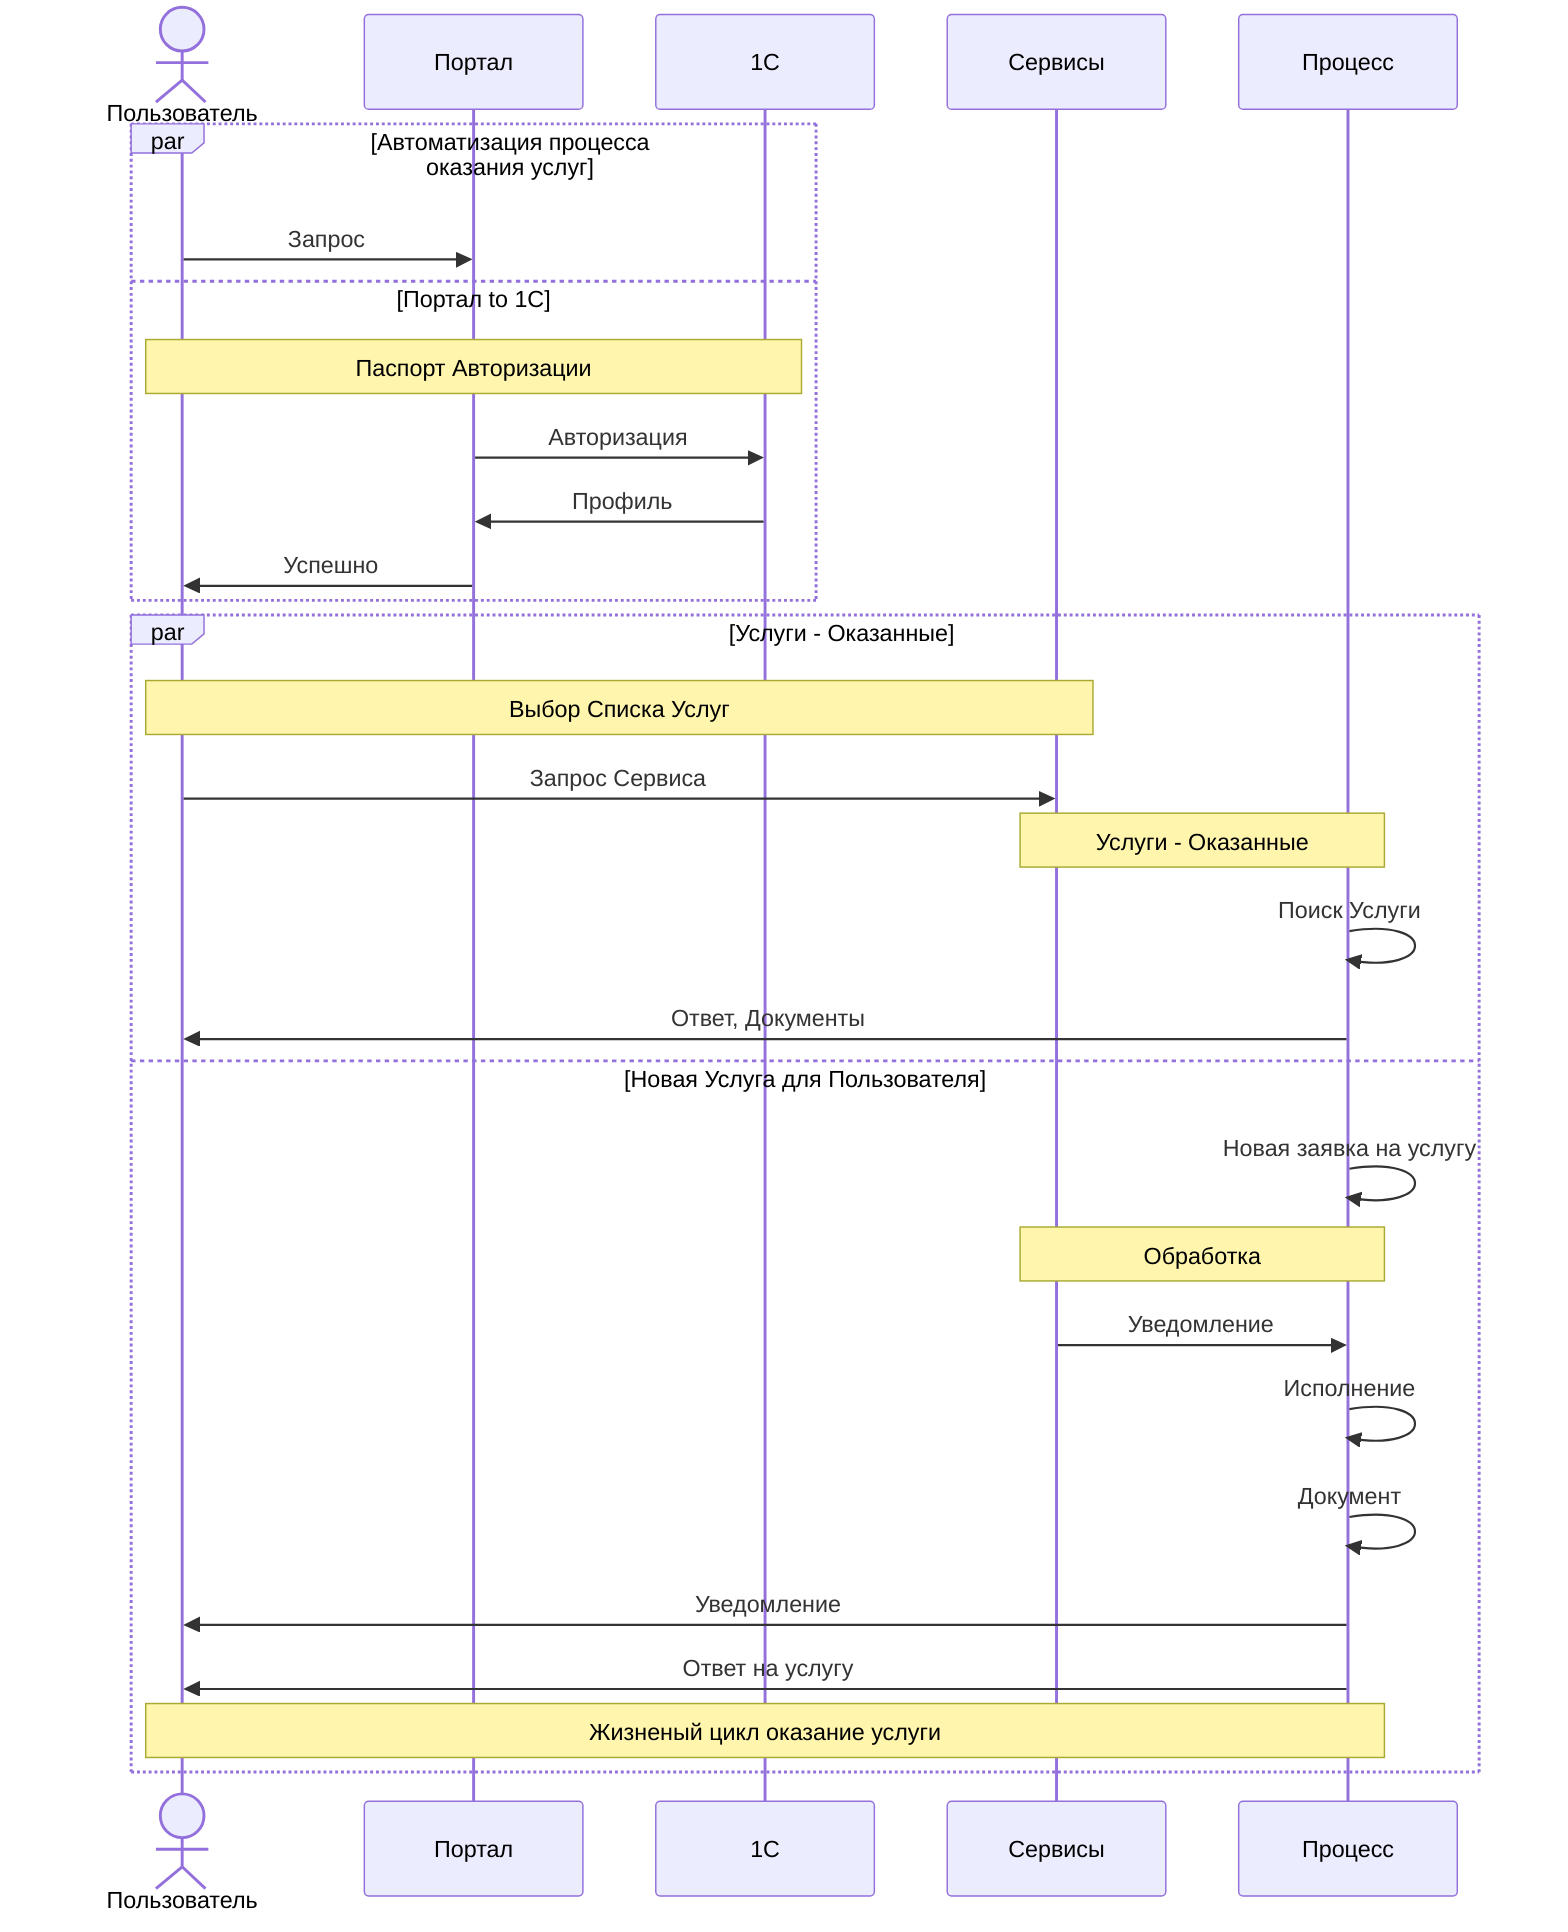 sequenceDiagram
    actor Пользователь

    par Автоматизация процесса оказания услуг
        Пользователь->>Портал: Запрос
    and Портал to 1С
        Note over Пользователь,1С: Паспорт Авторизации

        Портал->>1С: Авторизация
        1С->>Портал: Профиль
        Портал->>Пользователь: Успешно
    end
    par Услуги - Оказанные
        Note over Пользователь,Сервисы: Выбор Списка Услуг
        Пользователь->>Сервисы: Запрос Сервиса
        Note over Сервисы,Процесс: Услуги - Оказанные
        Процесс->>Процесс: Поиск Услуги
        Процесс->>Пользователь: Ответ, Документы

    and Новая Услуга для Пользователя
        Процесс->>Процесс: Новая заявка на услугу

        Note over Сервисы,Процесс: Обработка
        Сервисы->>Процесс: Уведомление
        Процесс->>Процесс: Исполнение
        Процесс->>Процесс: Документ
        Процесс->>Пользователь: Уведомление
        Процесс->>Пользователь: Ответ на услугу
        Note over Процесс,Пользователь: Жизненый цикл оказание услуги
    end